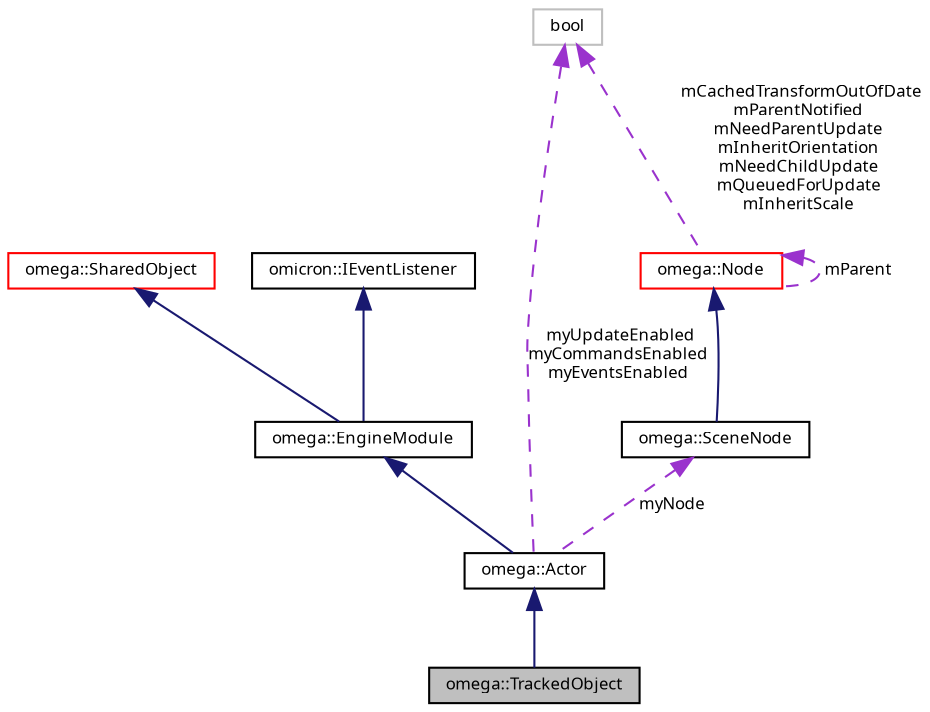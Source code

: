 digraph "omega::TrackedObject"
{
  bgcolor="transparent";
  edge [fontname="FreeSans.ttf",fontsize="8",labelfontname="FreeSans.ttf",labelfontsize="8"];
  node [fontname="FreeSans.ttf",fontsize="8",shape=record];
  Node1 [label="omega::TrackedObject",height=0.2,width=0.4,color="black", fillcolor="grey75", style="filled", fontcolor="black"];
  Node2 -> Node1 [dir="back",color="midnightblue",fontsize="8",style="solid",fontname="FreeSans.ttf"];
  Node2 [label="omega::Actor",height=0.2,width=0.4,color="black",URL="$classomega_1_1_actor.html",tooltip="A specialied EngineModule used to control objects in a scene and define custom behaviors. "];
  Node3 -> Node2 [dir="back",color="midnightblue",fontsize="8",style="solid",fontname="FreeSans.ttf"];
  Node3 [label="omega::EngineModule",height=0.2,width=0.4,color="black",URL="$classomega_1_1_engine_module.html"];
  Node4 -> Node3 [dir="back",color="midnightblue",fontsize="8",style="solid",fontname="FreeSans.ttf"];
  Node4 [label="omega::SharedObject",height=0.2,width=0.4,color="red",URL="$classomega_1_1_shared_object.html"];
  Node5 -> Node3 [dir="back",color="midnightblue",fontsize="8",style="solid",fontname="FreeSans.ttf"];
  Node5 [label="omicron::IEventListener",height=0.2,width=0.4,color="black",URL="$classomicron_1_1_i_event_listener.html",tooltip="The IEventListener interface is implemented by objects that can receive and process events..."];
  Node6 -> Node2 [dir="back",color="darkorchid3",fontsize="8",style="dashed",label=" myNode" ,fontname="FreeSans.ttf"];
  Node6 [label="omega::SceneNode",height=0.2,width=0.4,color="black",URL="$classomega_1_1_scene_node.html",tooltip="Represents a node in the omegalib scene graph. "];
  Node7 -> Node6 [dir="back",color="midnightblue",fontsize="8",style="solid",fontname="FreeSans.ttf"];
  Node7 [label="omega::Node",height=0.2,width=0.4,color="red",URL="$classomega_1_1_node.html",tooltip="Class representing a general-purpose node in an articulated scene graph. "];
  Node7 -> Node7 [dir="back",color="darkorchid3",fontsize="8",style="dashed",label=" mParent" ,fontname="FreeSans.ttf"];
  Node8 -> Node7 [dir="back",color="darkorchid3",fontsize="8",style="dashed",label=" mCachedTransformOutOfDate\nmParentNotified\nmNeedParentUpdate\nmInheritOrientation\nmNeedChildUpdate\nmQueuedForUpdate\nmInheritScale" ,fontname="FreeSans.ttf"];
  Node8 [label="bool",height=0.2,width=0.4,color="grey75"];
  Node8 -> Node2 [dir="back",color="darkorchid3",fontsize="8",style="dashed",label=" myUpdateEnabled\nmyCommandsEnabled\nmyEventsEnabled" ,fontname="FreeSans.ttf"];
}
